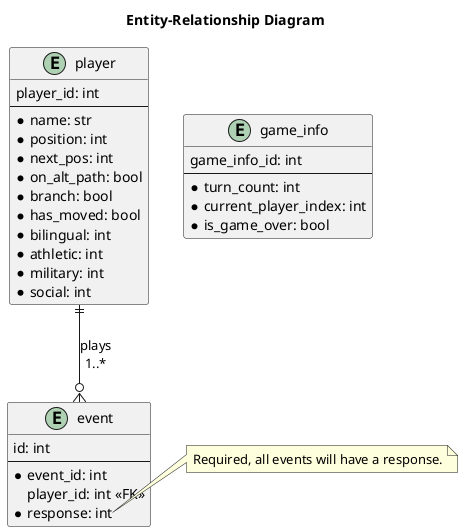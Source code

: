 ' help from https://jassielof.github.io/ERAssistantPlantUML/
@startuml Database

title "Entity-Relationship Diagram"

' an entry in the table `Players`
entity player {
    player_id: int
    --
    *name: str
    *position: int
    *next_pos: int
    *on_alt_path: bool
    *branch: bool
    *has_moved: bool
    *bilingual: int
    *athletic: int
    *military: int
    *social: int
}

' an entry in the table `Events`
' each entry is added when a player completes an event during the game
entity event {
    id: int
    --
    *event_id: int
    player_id: int <<FK>>
    *response: int
}
note right of event::response
Required, all events will have a response.
end note

player ||--o{ event: plays\n1..*


' an entry in the table `GameInfo`
' this stores other miscellaneous game info of `GameManager`
' Ideally keep overwriting one row to only store the most recent game state.
entity game_info {
    game_info_id: int
    --
    *turn_count: int
    *current_player_index: int
    *is_game_over: bool
}

@enduml